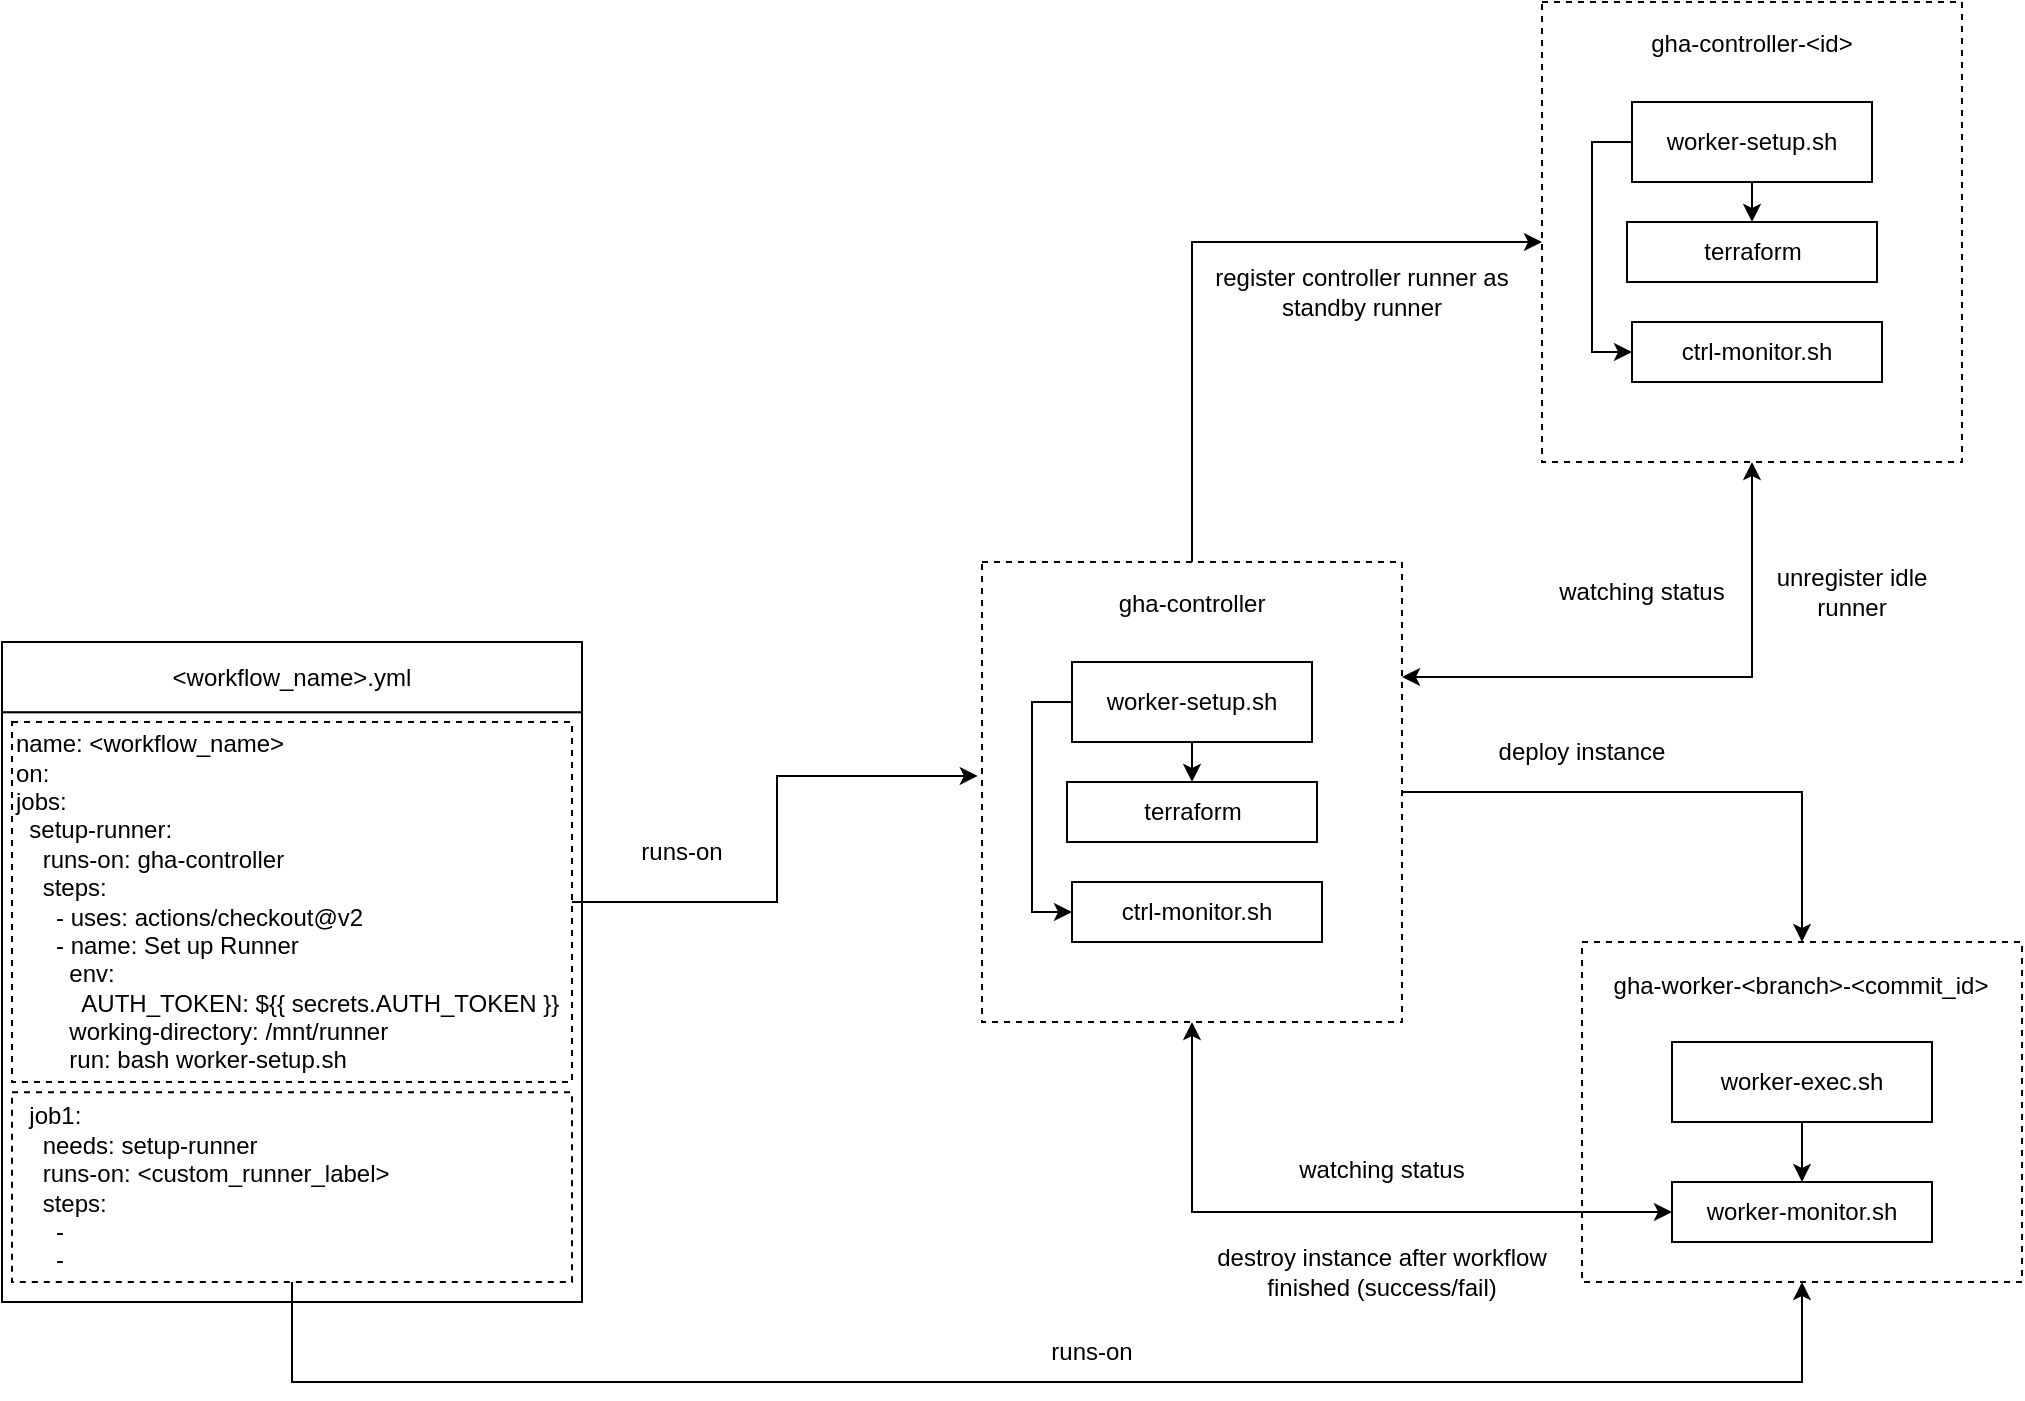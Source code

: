 <mxfile version="20.0.4" type="github">
  <diagram id="Dr4oT2GfeiCM5rTbQ34-" name="Page-1">
    <mxGraphModel dx="1422" dy="1627" grid="1" gridSize="10" guides="1" tooltips="1" connect="1" arrows="1" fold="1" page="1" pageScale="1" pageWidth="1169" pageHeight="827" math="0" shadow="0">
      <root>
        <mxCell id="0" />
        <mxCell id="1" parent="0" />
        <mxCell id="vPZo3bM_ZeZklGqJIQfb-26" value="" style="group" parent="1" vertex="1" connectable="0">
          <mxGeometry x="70" y="260" width="290" height="330" as="geometry" />
        </mxCell>
        <mxCell id="vPZo3bM_ZeZklGqJIQfb-1" value="" style="rounded=0;whiteSpace=wrap;html=1;align=left;" parent="vPZo3bM_ZeZklGqJIQfb-26" vertex="1">
          <mxGeometry y="35.1" width="290" height="294.9" as="geometry" />
        </mxCell>
        <mxCell id="vPZo3bM_ZeZklGqJIQfb-2" value="&amp;lt;workflow_name&amp;gt;.yml" style="rounded=0;whiteSpace=wrap;html=1;" parent="vPZo3bM_ZeZklGqJIQfb-26" vertex="1">
          <mxGeometry width="290" height="35.1" as="geometry" />
        </mxCell>
        <mxCell id="vPZo3bM_ZeZklGqJIQfb-23" value="&lt;div&gt;name: &amp;lt;workflow_name&amp;gt;&lt;/div&gt;&lt;div&gt;on:&amp;nbsp;&lt;/div&gt;&lt;div&gt;jobs:&lt;/div&gt;&lt;div&gt;&amp;nbsp; setup-runner:&lt;/div&gt;&lt;div&gt;&amp;nbsp; &amp;nbsp; runs-on: gha-controller&lt;/div&gt;&lt;div&gt;&amp;nbsp; &amp;nbsp; steps:&lt;/div&gt;&lt;div&gt;&amp;nbsp; &amp;nbsp; &amp;nbsp; - uses: actions/checkout@v2&lt;/div&gt;&lt;div&gt;&amp;nbsp; &amp;nbsp; &amp;nbsp; - name: Set up Runner&lt;/div&gt;&lt;div&gt;&amp;nbsp; &amp;nbsp; &amp;nbsp; &amp;nbsp; env:&lt;/div&gt;&lt;div&gt;&amp;nbsp; &amp;nbsp; &amp;nbsp; &amp;nbsp; &amp;nbsp; AUTH_TOKEN: ${{ secrets.AUTH_TOKEN }}&lt;/div&gt;&lt;div&gt;&amp;nbsp; &amp;nbsp; &amp;nbsp; &amp;nbsp; working-directory: /mnt/runner&lt;/div&gt;&lt;div&gt;&amp;nbsp; &amp;nbsp; &amp;nbsp; &amp;nbsp; run: bash worker-setup.sh&lt;/div&gt;" style="rounded=0;whiteSpace=wrap;html=1;dashed=1;align=left;" parent="vPZo3bM_ZeZklGqJIQfb-26" vertex="1">
          <mxGeometry x="5" y="40" width="280" height="180" as="geometry" />
        </mxCell>
        <mxCell id="vPZo3bM_ZeZklGqJIQfb-25" value="&lt;div&gt;&amp;nbsp; job1:&lt;/div&gt;&lt;div&gt;&amp;nbsp; &amp;nbsp; needs: setup-runner&lt;/div&gt;&lt;div&gt;&amp;nbsp; &amp;nbsp; runs-on: &amp;lt;custom_runner_label&amp;gt;&lt;/div&gt;&lt;div&gt;&amp;nbsp; &amp;nbsp; steps:&lt;/div&gt;&lt;div&gt;&amp;nbsp; &amp;nbsp; &amp;nbsp; -&lt;/div&gt;&lt;div&gt;&amp;nbsp; &amp;nbsp; &amp;nbsp; -&lt;/div&gt;" style="rounded=0;whiteSpace=wrap;html=1;dashed=1;align=left;" parent="vPZo3bM_ZeZklGqJIQfb-26" vertex="1">
          <mxGeometry x="5" y="225.1" width="280" height="94.9" as="geometry" />
        </mxCell>
        <mxCell id="vPZo3bM_ZeZklGqJIQfb-30" value="" style="group" parent="1" vertex="1" connectable="0">
          <mxGeometry x="860" y="410" width="220" height="170" as="geometry" />
        </mxCell>
        <mxCell id="vPZo3bM_ZeZklGqJIQfb-14" value="" style="rounded=0;whiteSpace=wrap;html=1;dashed=1;" parent="vPZo3bM_ZeZklGqJIQfb-30" vertex="1">
          <mxGeometry width="220" height="170" as="geometry" />
        </mxCell>
        <mxCell id="vPZo3bM_ZeZklGqJIQfb-9" value="worker-exec.sh" style="rounded=0;whiteSpace=wrap;html=1;" parent="vPZo3bM_ZeZklGqJIQfb-30" vertex="1">
          <mxGeometry x="45" y="50" width="130" height="40" as="geometry" />
        </mxCell>
        <mxCell id="vPZo3bM_ZeZklGqJIQfb-13" style="edgeStyle=orthogonalEdgeStyle;rounded=0;orthogonalLoop=1;jettySize=auto;html=1;exitX=0.5;exitY=1;exitDx=0;exitDy=0;entryX=0.5;entryY=0;entryDx=0;entryDy=0;" parent="vPZo3bM_ZeZklGqJIQfb-30" source="vPZo3bM_ZeZklGqJIQfb-9" target="vPZo3bM_ZeZklGqJIQfb-10" edge="1">
          <mxGeometry relative="1" as="geometry">
            <mxPoint x="110" y="100" as="targetPoint" />
          </mxGeometry>
        </mxCell>
        <mxCell id="vPZo3bM_ZeZklGqJIQfb-8" value="gha-worker-&amp;lt;branch&amp;gt;-&amp;lt;commit_id&amp;gt;" style="text;html=1;strokeColor=none;fillColor=none;align=center;verticalAlign=middle;whiteSpace=wrap;rounded=0;dashed=1;" parent="vPZo3bM_ZeZklGqJIQfb-30" vertex="1">
          <mxGeometry x="4.4" y="10" width="211.2" height="24" as="geometry" />
        </mxCell>
        <mxCell id="vPZo3bM_ZeZklGqJIQfb-10" value="worker-monitor.sh" style="rounded=0;whiteSpace=wrap;html=1;" parent="vPZo3bM_ZeZklGqJIQfb-30" vertex="1">
          <mxGeometry x="45" y="120" width="130" height="30" as="geometry" />
        </mxCell>
        <mxCell id="vPZo3bM_ZeZklGqJIQfb-31" style="edgeStyle=orthogonalEdgeStyle;rounded=0;orthogonalLoop=1;jettySize=auto;html=1;exitX=1;exitY=0.5;exitDx=0;exitDy=0;entryX=-0.01;entryY=0.465;entryDx=0;entryDy=0;entryPerimeter=0;" parent="1" source="vPZo3bM_ZeZklGqJIQfb-23" target="vPZo3bM_ZeZklGqJIQfb-19" edge="1">
          <mxGeometry relative="1" as="geometry" />
        </mxCell>
        <mxCell id="vPZo3bM_ZeZklGqJIQfb-32" style="edgeStyle=orthogonalEdgeStyle;rounded=0;orthogonalLoop=1;jettySize=auto;html=1;exitX=1;exitY=0.5;exitDx=0;exitDy=0;entryX=0.5;entryY=0;entryDx=0;entryDy=0;" parent="1" source="vPZo3bM_ZeZklGqJIQfb-19" target="vPZo3bM_ZeZklGqJIQfb-14" edge="1">
          <mxGeometry relative="1" as="geometry" />
        </mxCell>
        <mxCell id="vPZo3bM_ZeZklGqJIQfb-33" style="edgeStyle=orthogonalEdgeStyle;rounded=0;orthogonalLoop=1;jettySize=auto;html=1;exitX=0;exitY=0.5;exitDx=0;exitDy=0;entryX=0.5;entryY=1;entryDx=0;entryDy=0;startArrow=classic;startFill=1;" parent="1" source="vPZo3bM_ZeZklGqJIQfb-10" target="vPZo3bM_ZeZklGqJIQfb-19" edge="1">
          <mxGeometry relative="1" as="geometry" />
        </mxCell>
        <mxCell id="vPZo3bM_ZeZklGqJIQfb-35" style="edgeStyle=orthogonalEdgeStyle;rounded=0;orthogonalLoop=1;jettySize=auto;html=1;exitX=0.5;exitY=1;exitDx=0;exitDy=0;entryX=0.5;entryY=1;entryDx=0;entryDy=0;startArrow=none;startFill=0;" parent="1" source="vPZo3bM_ZeZklGqJIQfb-25" target="vPZo3bM_ZeZklGqJIQfb-14" edge="1">
          <mxGeometry relative="1" as="geometry">
            <Array as="points">
              <mxPoint x="215" y="630" />
              <mxPoint x="970" y="630" />
            </Array>
          </mxGeometry>
        </mxCell>
        <mxCell id="vPZo3bM_ZeZklGqJIQfb-36" value="runs-on" style="text;html=1;strokeColor=none;fillColor=none;align=center;verticalAlign=middle;whiteSpace=wrap;rounded=0;dashed=1;" parent="1" vertex="1">
          <mxGeometry x="380" y="350" width="60" height="30" as="geometry" />
        </mxCell>
        <mxCell id="vPZo3bM_ZeZklGqJIQfb-37" value="deploy instance" style="text;html=1;strokeColor=none;fillColor=none;align=center;verticalAlign=middle;whiteSpace=wrap;rounded=0;dashed=1;" parent="1" vertex="1">
          <mxGeometry x="800" y="300" width="120" height="30" as="geometry" />
        </mxCell>
        <mxCell id="vPZo3bM_ZeZklGqJIQfb-38" value="watching status" style="text;html=1;strokeColor=none;fillColor=none;align=center;verticalAlign=middle;whiteSpace=wrap;rounded=0;dashed=1;" parent="1" vertex="1">
          <mxGeometry x="695" y="509" width="130" height="30" as="geometry" />
        </mxCell>
        <mxCell id="vPZo3bM_ZeZklGqJIQfb-39" value="runs-on" style="text;html=1;strokeColor=none;fillColor=none;align=center;verticalAlign=middle;whiteSpace=wrap;rounded=0;dashed=1;" parent="1" vertex="1">
          <mxGeometry x="585" y="600" width="60" height="30" as="geometry" />
        </mxCell>
        <mxCell id="vPZo3bM_ZeZklGqJIQfb-40" value="destroy instance after workflow finished (success/fail)" style="text;html=1;strokeColor=none;fillColor=none;align=center;verticalAlign=middle;whiteSpace=wrap;rounded=0;dashed=1;" parent="1" vertex="1">
          <mxGeometry x="670" y="560" width="180" height="30" as="geometry" />
        </mxCell>
        <mxCell id="vPZo3bM_ZeZklGqJIQfb-19" value="" style="rounded=0;whiteSpace=wrap;html=1;dashed=1;" parent="1" vertex="1">
          <mxGeometry x="560" y="220" width="210" height="230" as="geometry" />
        </mxCell>
        <mxCell id="FbCmceHo8loAjjP9qZeO-9" style="edgeStyle=orthogonalEdgeStyle;rounded=0;orthogonalLoop=1;jettySize=auto;html=1;exitX=0.5;exitY=0;exitDx=0;exitDy=0;" edge="1" parent="1" source="vPZo3bM_ZeZklGqJIQfb-19" target="FbCmceHo8loAjjP9qZeO-1">
          <mxGeometry relative="1" as="geometry">
            <Array as="points">
              <mxPoint x="665" y="60" />
            </Array>
          </mxGeometry>
        </mxCell>
        <mxCell id="vPZo3bM_ZeZklGqJIQfb-20" value="gha-controller" style="text;html=1;strokeColor=none;fillColor=none;align=center;verticalAlign=middle;whiteSpace=wrap;rounded=0;dashed=1;" parent="1" vertex="1">
          <mxGeometry x="564.2" y="228.5" width="201.6" height="25.5" as="geometry" />
        </mxCell>
        <mxCell id="vPZo3bM_ZeZklGqJIQfb-11" value="ctrl-monitor.sh" style="rounded=0;whiteSpace=wrap;html=1;" parent="1" vertex="1">
          <mxGeometry x="605" y="380" width="125" height="30" as="geometry" />
        </mxCell>
        <mxCell id="nOf2b7K_pToqmO9BPsJ7-2" style="edgeStyle=orthogonalEdgeStyle;rounded=0;orthogonalLoop=1;jettySize=auto;html=1;exitX=0.5;exitY=1;exitDx=0;exitDy=0;entryX=0.5;entryY=0;entryDx=0;entryDy=0;" parent="1" source="vPZo3bM_ZeZklGqJIQfb-5" target="nOf2b7K_pToqmO9BPsJ7-1" edge="1">
          <mxGeometry relative="1" as="geometry" />
        </mxCell>
        <mxCell id="nOf2b7K_pToqmO9BPsJ7-3" style="edgeStyle=orthogonalEdgeStyle;rounded=0;orthogonalLoop=1;jettySize=auto;html=1;exitX=0;exitY=0.5;exitDx=0;exitDy=0;entryX=0;entryY=0.5;entryDx=0;entryDy=0;" parent="1" source="vPZo3bM_ZeZklGqJIQfb-5" target="vPZo3bM_ZeZklGqJIQfb-11" edge="1">
          <mxGeometry relative="1" as="geometry" />
        </mxCell>
        <mxCell id="vPZo3bM_ZeZklGqJIQfb-5" value="worker-setup.sh" style="rounded=0;whiteSpace=wrap;html=1;" parent="1" vertex="1">
          <mxGeometry x="605" y="270" width="120" height="40" as="geometry" />
        </mxCell>
        <mxCell id="nOf2b7K_pToqmO9BPsJ7-1" value="terraform" style="rounded=0;whiteSpace=wrap;html=1;" parent="1" vertex="1">
          <mxGeometry x="602.5" y="330" width="125" height="30" as="geometry" />
        </mxCell>
        <mxCell id="FbCmceHo8loAjjP9qZeO-8" value="" style="group" vertex="1" connectable="0" parent="1">
          <mxGeometry x="840" y="-60" width="210" height="230" as="geometry" />
        </mxCell>
        <mxCell id="FbCmceHo8loAjjP9qZeO-1" value="" style="rounded=0;whiteSpace=wrap;html=1;dashed=1;" vertex="1" parent="FbCmceHo8loAjjP9qZeO-8">
          <mxGeometry width="210" height="230" as="geometry" />
        </mxCell>
        <mxCell id="FbCmceHo8loAjjP9qZeO-2" value="gha-controller-&amp;lt;id&amp;gt;" style="text;html=1;strokeColor=none;fillColor=none;align=center;verticalAlign=middle;whiteSpace=wrap;rounded=0;dashed=1;" vertex="1" parent="FbCmceHo8loAjjP9qZeO-8">
          <mxGeometry x="4.2" y="8.5" width="201.6" height="25.5" as="geometry" />
        </mxCell>
        <mxCell id="FbCmceHo8loAjjP9qZeO-3" value="ctrl-monitor.sh" style="rounded=0;whiteSpace=wrap;html=1;" vertex="1" parent="FbCmceHo8loAjjP9qZeO-8">
          <mxGeometry x="45" y="160" width="125" height="30" as="geometry" />
        </mxCell>
        <mxCell id="FbCmceHo8loAjjP9qZeO-5" style="edgeStyle=orthogonalEdgeStyle;rounded=0;orthogonalLoop=1;jettySize=auto;html=1;exitX=0;exitY=0.5;exitDx=0;exitDy=0;entryX=0;entryY=0.5;entryDx=0;entryDy=0;" edge="1" parent="FbCmceHo8loAjjP9qZeO-8" source="FbCmceHo8loAjjP9qZeO-6" target="FbCmceHo8loAjjP9qZeO-3">
          <mxGeometry relative="1" as="geometry" />
        </mxCell>
        <mxCell id="FbCmceHo8loAjjP9qZeO-6" value="worker-setup.sh" style="rounded=0;whiteSpace=wrap;html=1;" vertex="1" parent="FbCmceHo8loAjjP9qZeO-8">
          <mxGeometry x="45" y="50" width="120" height="40" as="geometry" />
        </mxCell>
        <mxCell id="FbCmceHo8loAjjP9qZeO-7" value="terraform" style="rounded=0;whiteSpace=wrap;html=1;" vertex="1" parent="FbCmceHo8loAjjP9qZeO-8">
          <mxGeometry x="42.5" y="110" width="125" height="30" as="geometry" />
        </mxCell>
        <mxCell id="FbCmceHo8loAjjP9qZeO-4" style="edgeStyle=orthogonalEdgeStyle;rounded=0;orthogonalLoop=1;jettySize=auto;html=1;exitX=0.5;exitY=1;exitDx=0;exitDy=0;entryX=0.5;entryY=0;entryDx=0;entryDy=0;" edge="1" parent="FbCmceHo8loAjjP9qZeO-8" source="FbCmceHo8loAjjP9qZeO-6" target="FbCmceHo8loAjjP9qZeO-7">
          <mxGeometry relative="1" as="geometry" />
        </mxCell>
        <mxCell id="FbCmceHo8loAjjP9qZeO-12" value="register controller runner as standby runner" style="text;html=1;strokeColor=none;fillColor=none;align=center;verticalAlign=middle;whiteSpace=wrap;rounded=0;dashed=1;" vertex="1" parent="1">
          <mxGeometry x="675" y="70" width="150" height="30" as="geometry" />
        </mxCell>
        <mxCell id="FbCmceHo8loAjjP9qZeO-13" style="edgeStyle=orthogonalEdgeStyle;rounded=0;orthogonalLoop=1;jettySize=auto;html=1;exitX=0.5;exitY=1;exitDx=0;exitDy=0;entryX=1;entryY=0.25;entryDx=0;entryDy=0;startArrow=classic;startFill=1;" edge="1" parent="1" source="FbCmceHo8loAjjP9qZeO-1" target="vPZo3bM_ZeZklGqJIQfb-19">
          <mxGeometry relative="1" as="geometry" />
        </mxCell>
        <mxCell id="FbCmceHo8loAjjP9qZeO-14" value="watching status" style="text;html=1;strokeColor=none;fillColor=none;align=center;verticalAlign=middle;whiteSpace=wrap;rounded=0;dashed=1;" vertex="1" parent="1">
          <mxGeometry x="840" y="220" width="100" height="30" as="geometry" />
        </mxCell>
        <mxCell id="FbCmceHo8loAjjP9qZeO-15" value="unregister idle runner" style="text;html=1;strokeColor=none;fillColor=none;align=center;verticalAlign=middle;whiteSpace=wrap;rounded=0;dashed=1;" vertex="1" parent="1">
          <mxGeometry x="950" y="220" width="90" height="30" as="geometry" />
        </mxCell>
      </root>
    </mxGraphModel>
  </diagram>
</mxfile>

